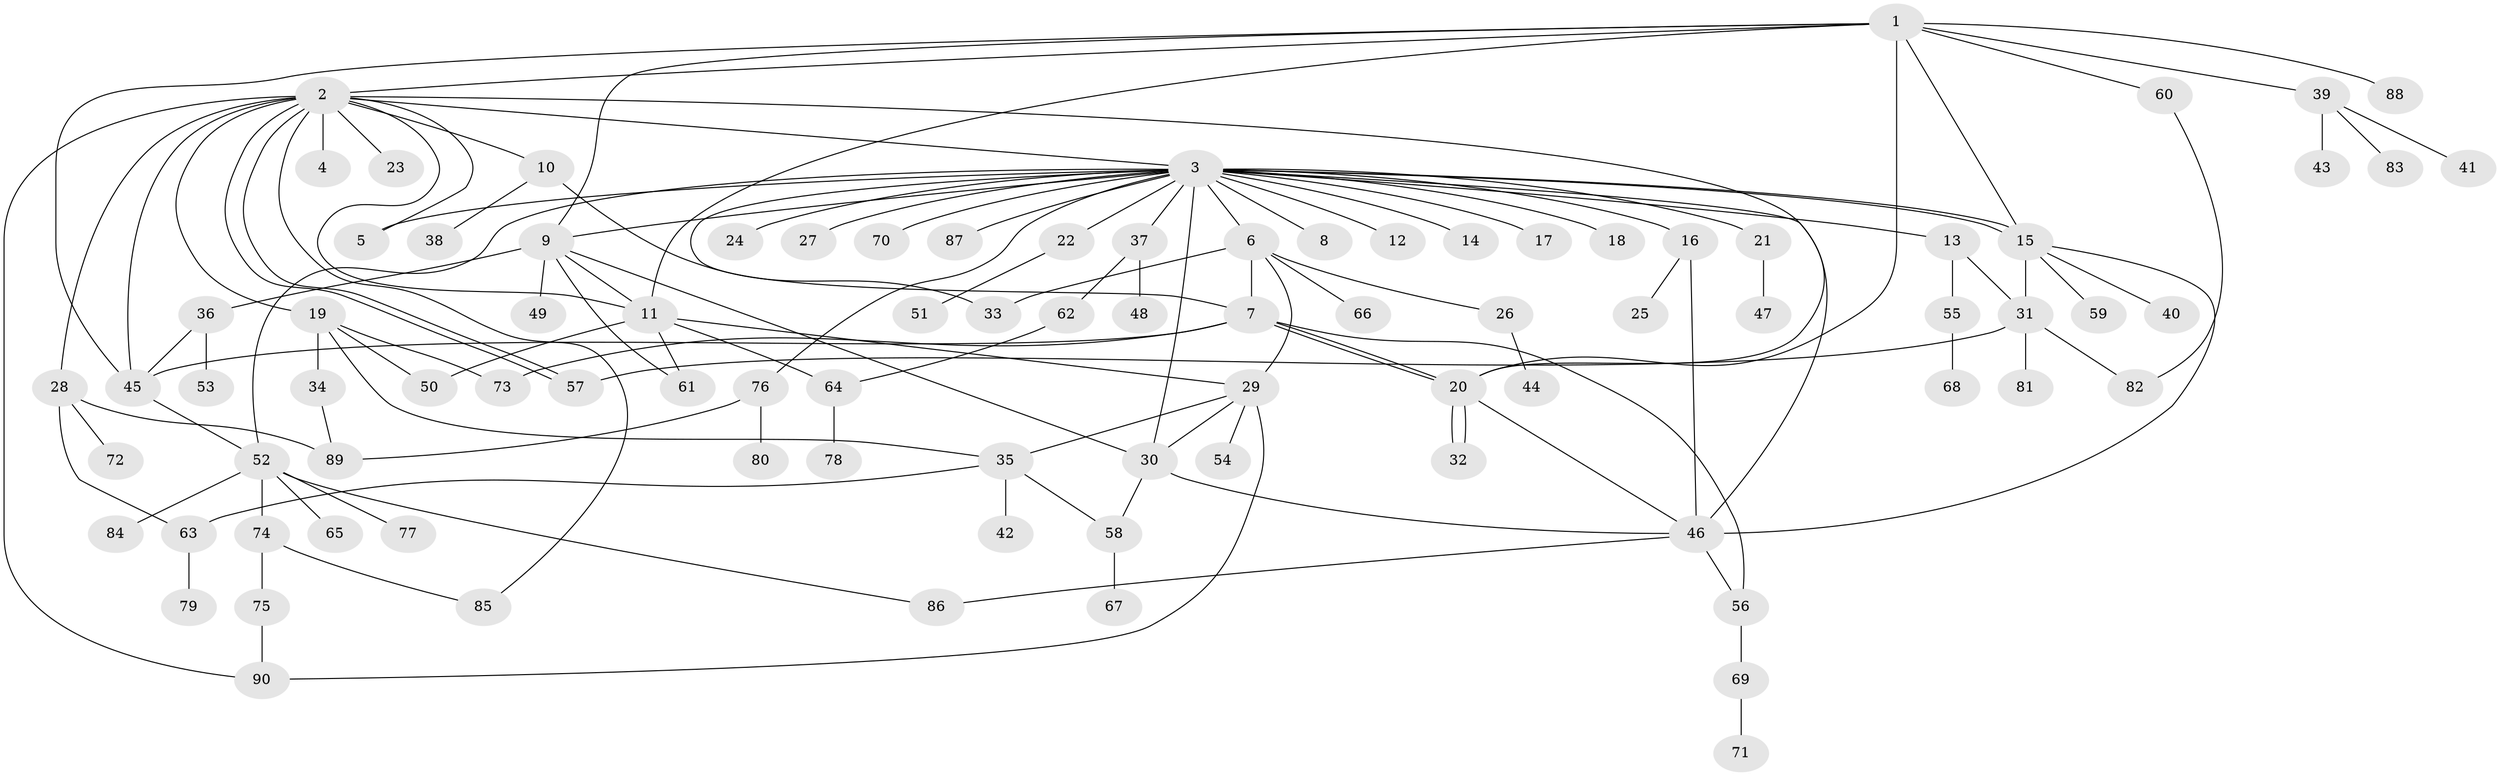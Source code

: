 // Generated by graph-tools (version 1.1) at 2025/35/03/09/25 02:35:26]
// undirected, 90 vertices, 130 edges
graph export_dot {
graph [start="1"]
  node [color=gray90,style=filled];
  1;
  2;
  3;
  4;
  5;
  6;
  7;
  8;
  9;
  10;
  11;
  12;
  13;
  14;
  15;
  16;
  17;
  18;
  19;
  20;
  21;
  22;
  23;
  24;
  25;
  26;
  27;
  28;
  29;
  30;
  31;
  32;
  33;
  34;
  35;
  36;
  37;
  38;
  39;
  40;
  41;
  42;
  43;
  44;
  45;
  46;
  47;
  48;
  49;
  50;
  51;
  52;
  53;
  54;
  55;
  56;
  57;
  58;
  59;
  60;
  61;
  62;
  63;
  64;
  65;
  66;
  67;
  68;
  69;
  70;
  71;
  72;
  73;
  74;
  75;
  76;
  77;
  78;
  79;
  80;
  81;
  82;
  83;
  84;
  85;
  86;
  87;
  88;
  89;
  90;
  1 -- 2;
  1 -- 9;
  1 -- 11;
  1 -- 15;
  1 -- 20;
  1 -- 39;
  1 -- 45;
  1 -- 60;
  1 -- 88;
  2 -- 3;
  2 -- 4;
  2 -- 5;
  2 -- 10;
  2 -- 11;
  2 -- 19;
  2 -- 20;
  2 -- 23;
  2 -- 28;
  2 -- 45;
  2 -- 57;
  2 -- 57;
  2 -- 85;
  2 -- 90;
  3 -- 5;
  3 -- 6;
  3 -- 7;
  3 -- 8;
  3 -- 9;
  3 -- 12;
  3 -- 13;
  3 -- 14;
  3 -- 15;
  3 -- 15;
  3 -- 16;
  3 -- 17;
  3 -- 18;
  3 -- 21;
  3 -- 22;
  3 -- 24;
  3 -- 27;
  3 -- 30;
  3 -- 37;
  3 -- 46;
  3 -- 52;
  3 -- 70;
  3 -- 76;
  3 -- 87;
  6 -- 7;
  6 -- 26;
  6 -- 29;
  6 -- 33;
  6 -- 66;
  7 -- 20;
  7 -- 20;
  7 -- 45;
  7 -- 56;
  7 -- 73;
  9 -- 11;
  9 -- 30;
  9 -- 36;
  9 -- 49;
  9 -- 61;
  10 -- 33;
  10 -- 38;
  11 -- 29;
  11 -- 50;
  11 -- 61;
  11 -- 64;
  13 -- 31;
  13 -- 55;
  15 -- 31;
  15 -- 40;
  15 -- 46;
  15 -- 59;
  16 -- 25;
  16 -- 46;
  19 -- 34;
  19 -- 35;
  19 -- 50;
  19 -- 73;
  20 -- 32;
  20 -- 32;
  20 -- 46;
  21 -- 47;
  22 -- 51;
  26 -- 44;
  28 -- 63;
  28 -- 72;
  28 -- 89;
  29 -- 30;
  29 -- 35;
  29 -- 54;
  29 -- 90;
  30 -- 46;
  30 -- 58;
  31 -- 57;
  31 -- 81;
  31 -- 82;
  34 -- 89;
  35 -- 42;
  35 -- 58;
  35 -- 63;
  36 -- 45;
  36 -- 53;
  37 -- 48;
  37 -- 62;
  39 -- 41;
  39 -- 43;
  39 -- 83;
  45 -- 52;
  46 -- 56;
  46 -- 86;
  52 -- 65;
  52 -- 74;
  52 -- 77;
  52 -- 84;
  52 -- 86;
  55 -- 68;
  56 -- 69;
  58 -- 67;
  60 -- 82;
  62 -- 64;
  63 -- 79;
  64 -- 78;
  69 -- 71;
  74 -- 75;
  74 -- 85;
  75 -- 90;
  76 -- 80;
  76 -- 89;
}
